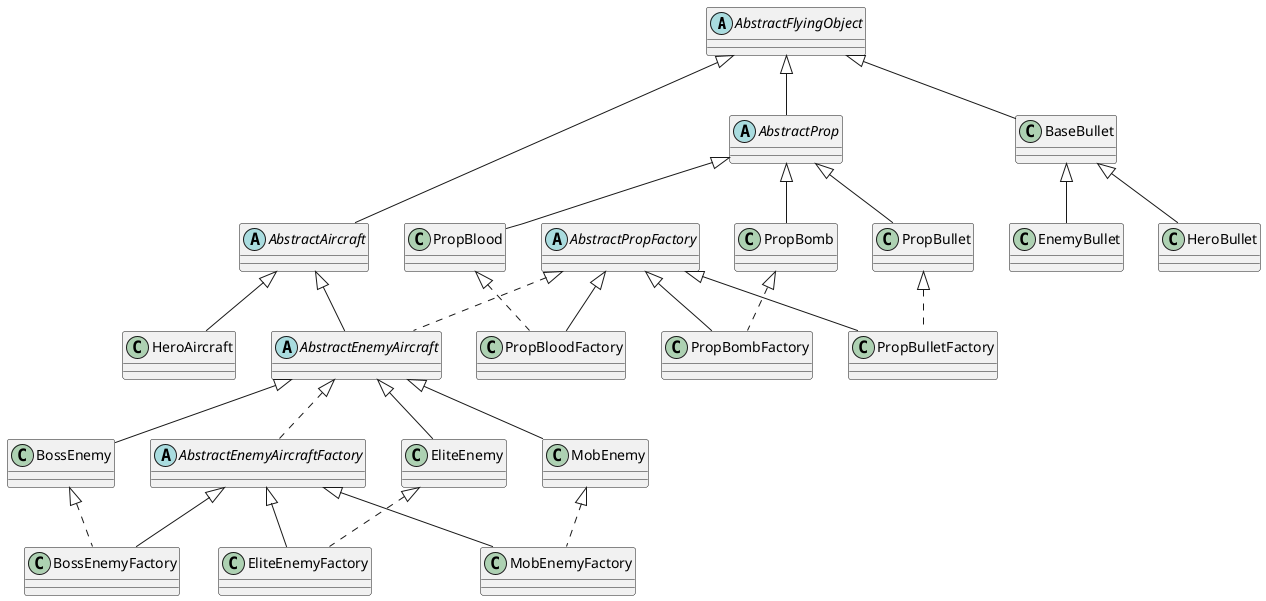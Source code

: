 @startuml
'https://plantuml.com/class-diagram

abstract class AbstractFlyingObject
{

}

abstract class AbstractAircraft
{

 }

 abstract class AbstractEnemyAircraft
 {

 }

class BaseBullet
{

}

abstract class AbstractEnemyAircraftFactory
{

}

abstract class AbstractProp{}

abstract class AbstractPropFactory
{

}

AbstractFlyingObject <|-- AbstractAircraft
AbstractFlyingObject <|-- BaseBullet
AbstractFlyingObject <|-- AbstractProp

AbstractAircraft <|-- HeroAircraft
AbstractAircraft <|-- AbstractEnemyAircraft
AbstractEnemyAircraft <|-- MobEnemy
AbstractEnemyAircraft <|-- BossEnemy
AbstractEnemyAircraft <|-- EliteEnemy

AbstractEnemyAircraftFactory <|-- BossEnemyFactory
AbstractEnemyAircraftFactory <|-- EliteEnemyFactory
AbstractEnemyAircraftFactory <|-- MobEnemyFactory

AbstractEnemyAircraft <|.. AbstractEnemyAircraftFactory
MobEnemy <|.. MobEnemyFactory
BossEnemy <|.. BossEnemyFactory
EliteEnemy <|.. EliteEnemyFactory

AbstractPropFactory <|-- PropBloodFactory
AbstractPropFactory <|-- PropBombFactory
AbstractPropFactory <|-- PropBulletFactory

AbstractPropFactory <|.. AbstractEnemyAircraft
PropBomb <|.. PropBombFactory
PropBullet <|.. PropBulletFactory
PropBlood <|.. PropBloodFactory

BaseBullet <|-- HeroBullet
BaseBullet <|-- EnemyBullet

AbstractProp <|-- PropBlood
AbstractProp <|-- PropBomb
AbstractProp <|-- PropBullet

class HeroAircraft {
}

class BossEnemy {
}

class EliteEnemy {
}

class MobEnemy {
}

class HeroBullet {
}

class EnemyBullet {
}

class BossEnemyFactory {
}

class EliteEnemyFactory {
}

class MobEnemyFactory {
}

class PropBlood {
}

class PropBomb {
}

class PropBullet {
}

class PropBloodFactory{
}

class PropBombFactory{
}

class PropBulletFactory{
}

@enduml